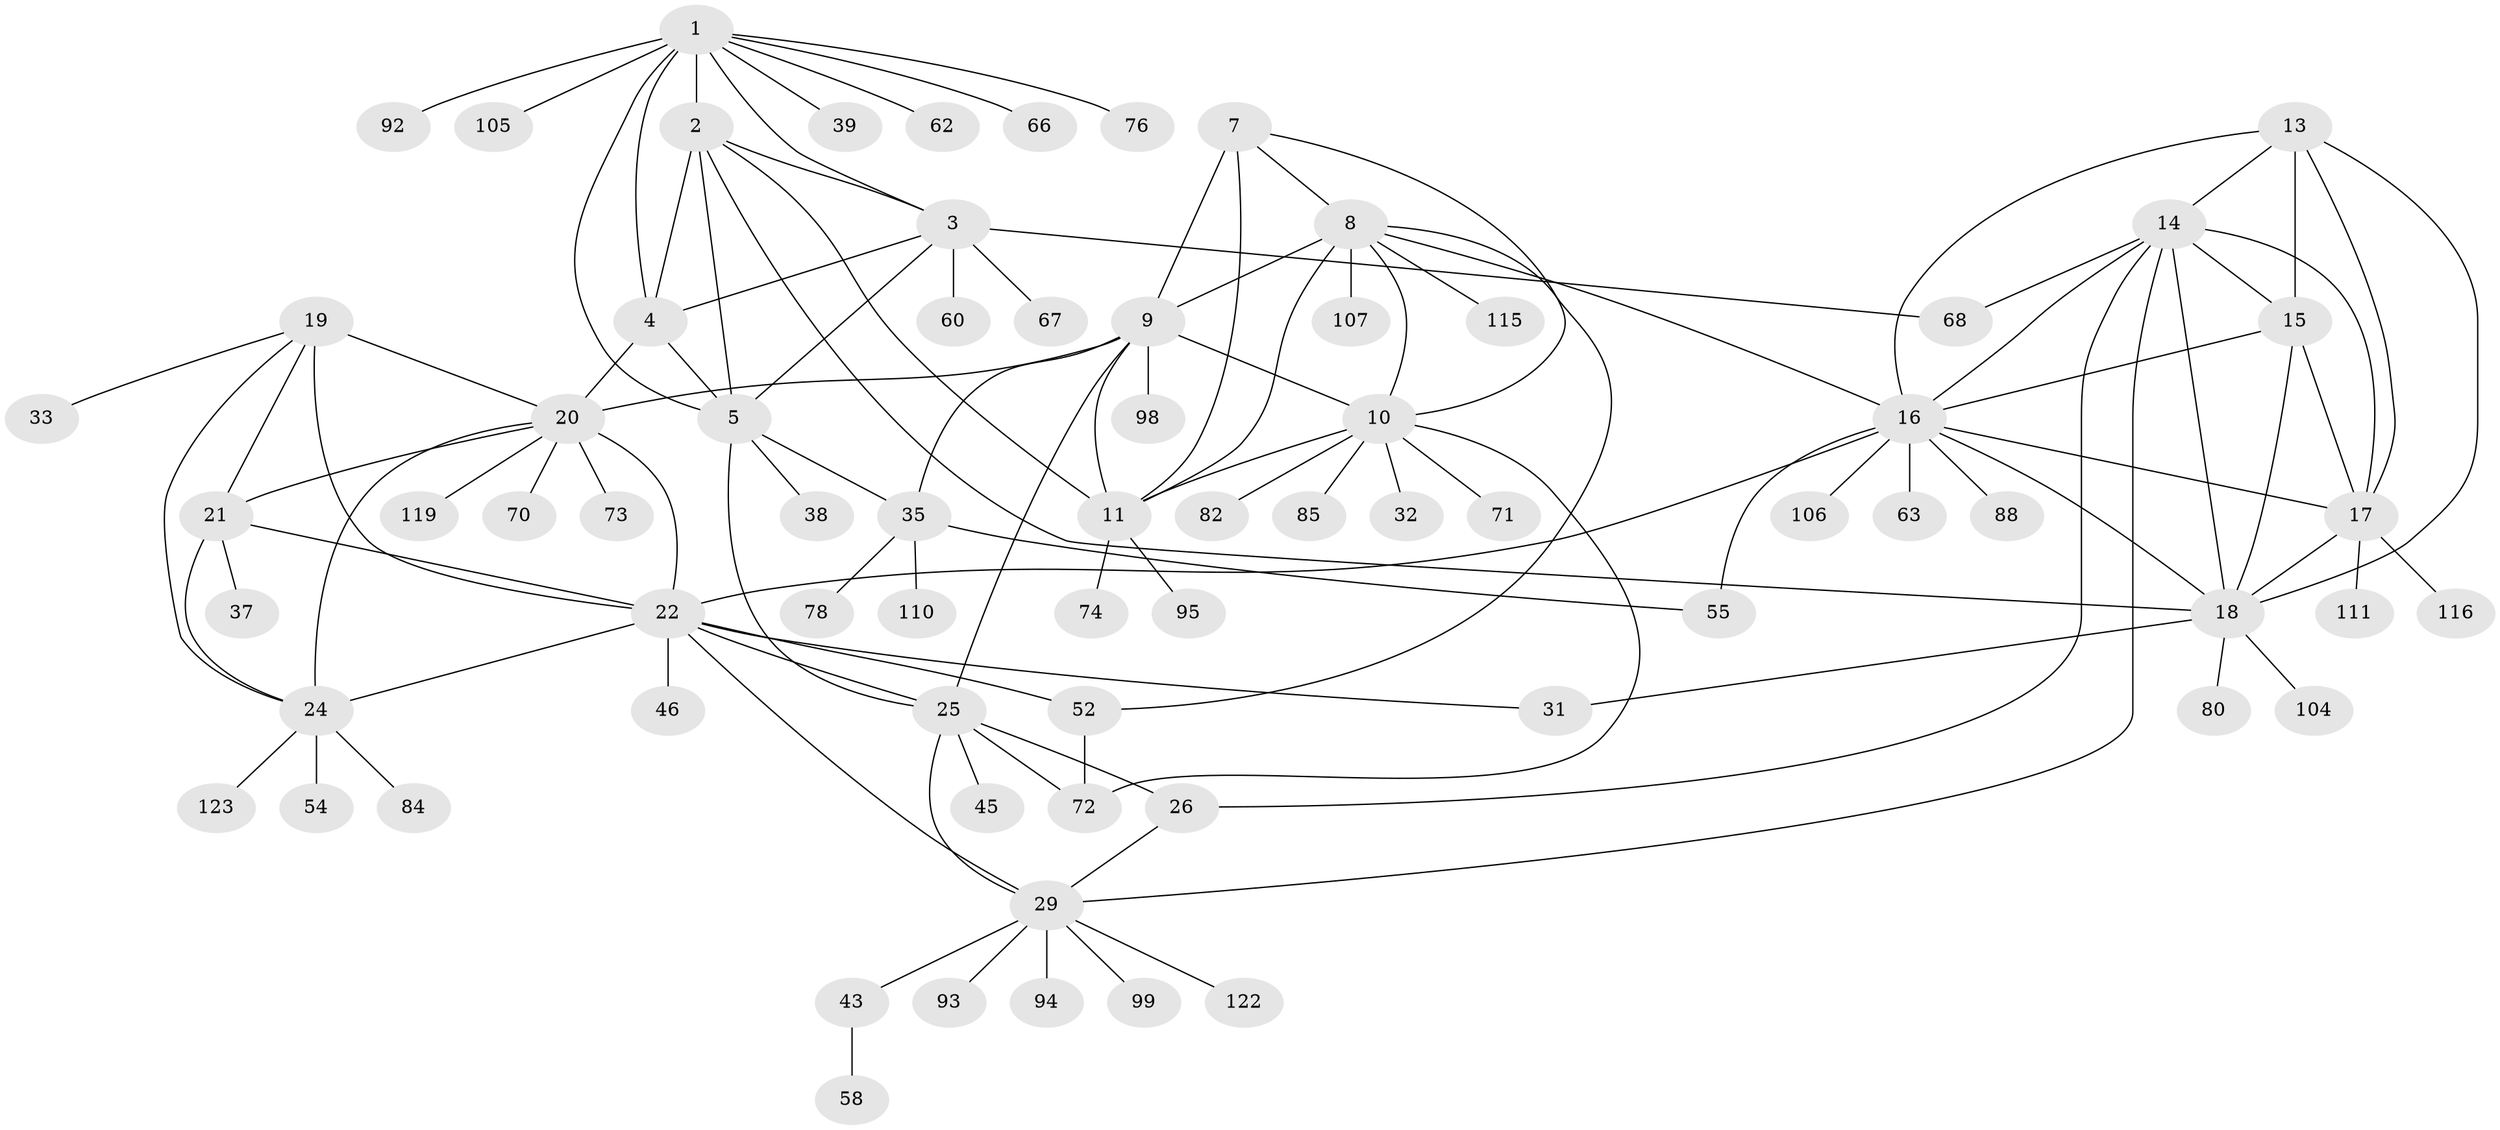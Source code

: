 // original degree distribution, {11: 0.032520325203252036, 7: 0.056910569105691054, 8: 0.024390243902439025, 6: 0.04065040650406504, 10: 0.04065040650406504, 9: 0.024390243902439025, 5: 0.016260162601626018, 13: 0.008130081300813009, 14: 0.008130081300813009, 3: 0.056910569105691054, 1: 0.6016260162601627, 2: 0.08943089430894309}
// Generated by graph-tools (version 1.1) at 2025/19/03/04/25 18:19:39]
// undirected, 73 vertices, 116 edges
graph export_dot {
graph [start="1"]
  node [color=gray90,style=filled];
  1;
  2;
  3;
  4;
  5 [super="+90+81+121+101+49+6+40"];
  7 [super="+83+114+117+75+48"];
  8;
  9;
  10;
  11 [super="+12"];
  13 [super="+113"];
  14 [super="+86+91+109+100"];
  15;
  16;
  17;
  18 [super="+53+61+97"];
  19 [super="+41"];
  20;
  21;
  22 [super="+89+23+36"];
  24;
  25 [super="+57+27+51+34+77+44+56"];
  26 [super="+65+28+50"];
  29 [super="+30"];
  31 [super="+112"];
  32;
  33;
  35;
  37;
  38;
  39;
  43 [super="+102"];
  45;
  46;
  52;
  54;
  55 [super="+96"];
  58;
  60;
  62;
  63;
  66;
  67;
  68 [super="+69"];
  70;
  71;
  72 [super="+108"];
  73;
  74 [super="+79"];
  76;
  78;
  80;
  82;
  84 [super="+103"];
  85;
  88;
  92;
  93;
  94;
  95;
  98;
  99;
  104;
  105;
  106;
  107;
  110;
  111;
  115;
  116;
  119;
  122;
  123;
  1 -- 2;
  1 -- 3;
  1 -- 4;
  1 -- 5 [weight=2];
  1 -- 39;
  1 -- 62;
  1 -- 66;
  1 -- 76;
  1 -- 92;
  1 -- 105;
  2 -- 3;
  2 -- 4;
  2 -- 5 [weight=2];
  2 -- 18;
  2 -- 11;
  3 -- 4;
  3 -- 5 [weight=2];
  3 -- 60;
  3 -- 67;
  3 -- 68;
  4 -- 5 [weight=2];
  4 -- 20;
  5 -- 25 [weight=2];
  5 -- 35;
  5 -- 38;
  7 -- 8;
  7 -- 9;
  7 -- 10;
  7 -- 11 [weight=2];
  8 -- 9;
  8 -- 10;
  8 -- 11 [weight=2];
  8 -- 16;
  8 -- 52;
  8 -- 107;
  8 -- 115;
  9 -- 10;
  9 -- 11 [weight=2];
  9 -- 20;
  9 -- 35;
  9 -- 98;
  9 -- 25;
  10 -- 11 [weight=2];
  10 -- 32;
  10 -- 71;
  10 -- 82;
  10 -- 85;
  10 -- 72;
  11 -- 74;
  11 -- 95;
  13 -- 14;
  13 -- 15;
  13 -- 16;
  13 -- 17;
  13 -- 18;
  14 -- 15;
  14 -- 16;
  14 -- 17;
  14 -- 18;
  14 -- 68;
  14 -- 29;
  14 -- 26;
  15 -- 16;
  15 -- 17;
  15 -- 18;
  16 -- 17;
  16 -- 18;
  16 -- 22;
  16 -- 55;
  16 -- 63;
  16 -- 88;
  16 -- 106;
  17 -- 18;
  17 -- 111;
  17 -- 116;
  18 -- 31 [weight=2];
  18 -- 80;
  18 -- 104;
  19 -- 20;
  19 -- 21;
  19 -- 22 [weight=2];
  19 -- 24;
  19 -- 33;
  20 -- 21;
  20 -- 22 [weight=2];
  20 -- 24;
  20 -- 70;
  20 -- 73;
  20 -- 119;
  21 -- 22 [weight=2];
  21 -- 24;
  21 -- 37;
  22 -- 24 [weight=2];
  22 -- 25;
  22 -- 52;
  22 -- 31;
  22 -- 46;
  22 -- 29;
  24 -- 54;
  24 -- 84;
  24 -- 123;
  25 -- 26 [weight=4];
  25 -- 29 [weight=4];
  25 -- 45;
  25 -- 72;
  26 -- 29 [weight=4];
  29 -- 43;
  29 -- 94;
  29 -- 99;
  29 -- 93;
  29 -- 122;
  35 -- 55;
  35 -- 78;
  35 -- 110;
  43 -- 58;
  52 -- 72;
}
